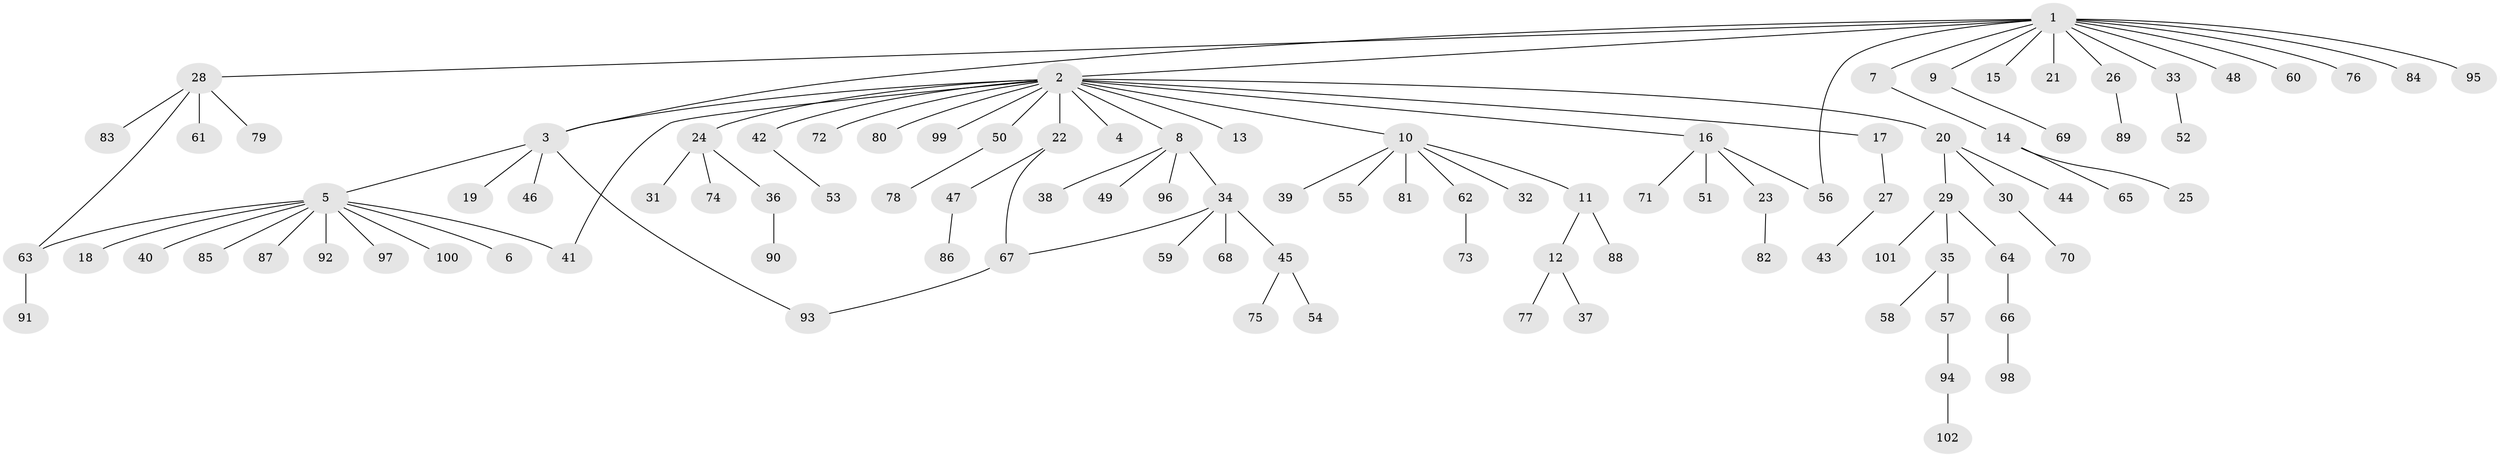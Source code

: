 // Generated by graph-tools (version 1.1) at 2025/47/03/09/25 04:47:32]
// undirected, 102 vertices, 107 edges
graph export_dot {
graph [start="1"]
  node [color=gray90,style=filled];
  1;
  2;
  3;
  4;
  5;
  6;
  7;
  8;
  9;
  10;
  11;
  12;
  13;
  14;
  15;
  16;
  17;
  18;
  19;
  20;
  21;
  22;
  23;
  24;
  25;
  26;
  27;
  28;
  29;
  30;
  31;
  32;
  33;
  34;
  35;
  36;
  37;
  38;
  39;
  40;
  41;
  42;
  43;
  44;
  45;
  46;
  47;
  48;
  49;
  50;
  51;
  52;
  53;
  54;
  55;
  56;
  57;
  58;
  59;
  60;
  61;
  62;
  63;
  64;
  65;
  66;
  67;
  68;
  69;
  70;
  71;
  72;
  73;
  74;
  75;
  76;
  77;
  78;
  79;
  80;
  81;
  82;
  83;
  84;
  85;
  86;
  87;
  88;
  89;
  90;
  91;
  92;
  93;
  94;
  95;
  96;
  97;
  98;
  99;
  100;
  101;
  102;
  1 -- 2;
  1 -- 3;
  1 -- 7;
  1 -- 9;
  1 -- 15;
  1 -- 21;
  1 -- 26;
  1 -- 28;
  1 -- 33;
  1 -- 48;
  1 -- 56;
  1 -- 60;
  1 -- 76;
  1 -- 84;
  1 -- 95;
  2 -- 3;
  2 -- 4;
  2 -- 8;
  2 -- 10;
  2 -- 13;
  2 -- 16;
  2 -- 17;
  2 -- 20;
  2 -- 22;
  2 -- 24;
  2 -- 41;
  2 -- 42;
  2 -- 50;
  2 -- 72;
  2 -- 80;
  2 -- 99;
  3 -- 5;
  3 -- 19;
  3 -- 46;
  3 -- 93;
  5 -- 6;
  5 -- 18;
  5 -- 40;
  5 -- 41;
  5 -- 63;
  5 -- 85;
  5 -- 87;
  5 -- 92;
  5 -- 97;
  5 -- 100;
  7 -- 14;
  8 -- 34;
  8 -- 38;
  8 -- 49;
  8 -- 96;
  9 -- 69;
  10 -- 11;
  10 -- 32;
  10 -- 39;
  10 -- 55;
  10 -- 62;
  10 -- 81;
  11 -- 12;
  11 -- 88;
  12 -- 37;
  12 -- 77;
  14 -- 25;
  14 -- 65;
  16 -- 23;
  16 -- 51;
  16 -- 56;
  16 -- 71;
  17 -- 27;
  20 -- 29;
  20 -- 30;
  20 -- 44;
  22 -- 47;
  22 -- 67;
  23 -- 82;
  24 -- 31;
  24 -- 36;
  24 -- 74;
  26 -- 89;
  27 -- 43;
  28 -- 61;
  28 -- 63;
  28 -- 79;
  28 -- 83;
  29 -- 35;
  29 -- 64;
  29 -- 101;
  30 -- 70;
  33 -- 52;
  34 -- 45;
  34 -- 59;
  34 -- 67;
  34 -- 68;
  35 -- 57;
  35 -- 58;
  36 -- 90;
  42 -- 53;
  45 -- 54;
  45 -- 75;
  47 -- 86;
  50 -- 78;
  57 -- 94;
  62 -- 73;
  63 -- 91;
  64 -- 66;
  66 -- 98;
  67 -- 93;
  94 -- 102;
}
